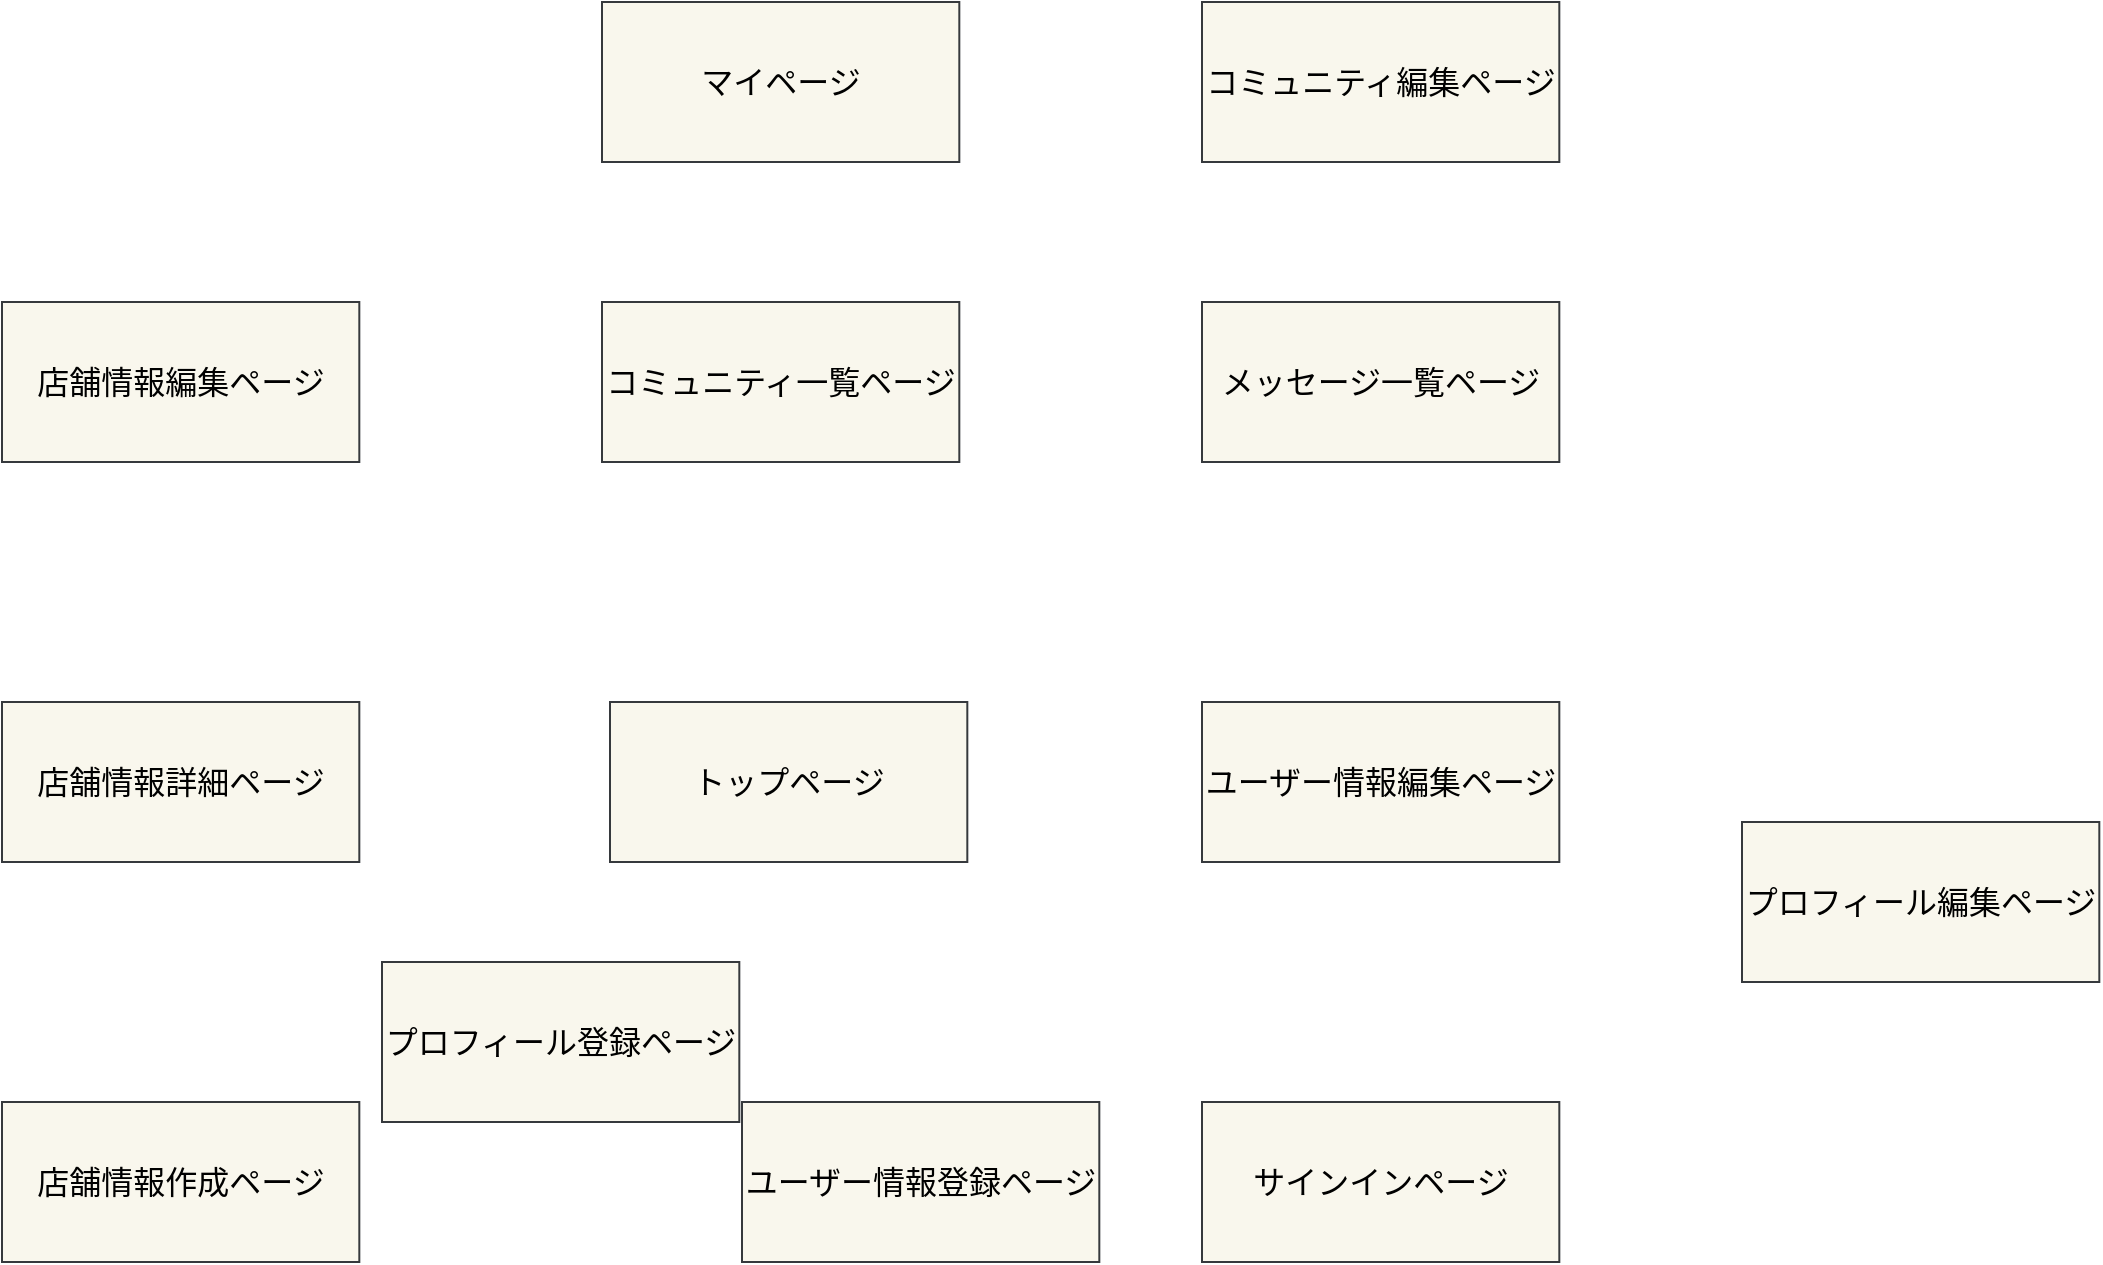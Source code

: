 <mxfile version="13.10.0" type="embed">
    <diagram id="PkXVh8sz4eZBX68_o71-" name="ページ1">
        <mxGraphModel dx="1016" dy="735" grid="1" gridSize="10" guides="1" tooltips="1" connect="1" arrows="1" fold="1" page="1" pageScale="1" pageWidth="1169" pageHeight="827" background="#FFFFFF" math="0" shadow="0">
            <root>
                <mxCell id="0"/>
                <mxCell id="1" parent="0"/>
                <mxCell id="2" value="メッセージ一覧ページ" style="rounded=0;whiteSpace=wrap;html=1;fillColor=#f9f7ed;strokeColor=#36393d;fontColor=#000000;aspect=fixed;fontSize=16;" parent="1" vertex="1">
                    <mxGeometry x="620" y="160" width="178.66" height="80" as="geometry"/>
                </mxCell>
                <mxCell id="4" value="トップページ" style="rounded=0;whiteSpace=wrap;html=1;fillColor=#f9f7ed;strokeColor=#36393d;fontColor=#000000;aspect=fixed;fontSize=16;" parent="1" vertex="1">
                    <mxGeometry x="324" y="360" width="178.66" height="80" as="geometry"/>
                </mxCell>
                <mxCell id="5" value="ユーザー情報編集ページ" style="rounded=0;whiteSpace=wrap;html=1;fillColor=#f9f7ed;strokeColor=#36393d;fontColor=#000000;aspect=fixed;fontSize=16;" parent="1" vertex="1">
                    <mxGeometry x="620" y="360" width="178.66" height="80" as="geometry"/>
                </mxCell>
                <mxCell id="6" value="店舗情報詳細ページ" style="rounded=0;whiteSpace=wrap;html=1;fillColor=#f9f7ed;strokeColor=#36393d;fontColor=#000000;aspect=fixed;fontSize=16;" parent="1" vertex="1">
                    <mxGeometry x="20" y="360" width="178.66" height="80" as="geometry"/>
                </mxCell>
                <mxCell id="7" value="コミュニティ一覧ページ" style="rounded=0;whiteSpace=wrap;html=1;fillColor=#f9f7ed;strokeColor=#36393d;fontColor=#000000;aspect=fixed;fontSize=16;" parent="1" vertex="1">
                    <mxGeometry x="320" y="160" width="178.66" height="80" as="geometry"/>
                </mxCell>
                <mxCell id="8" value="サインインページ" style="rounded=0;whiteSpace=wrap;html=1;fillColor=#f9f7ed;strokeColor=#36393d;fontColor=#000000;aspect=fixed;fontSize=16;" parent="1" vertex="1">
                    <mxGeometry x="620" y="560" width="178.66" height="80" as="geometry"/>
                </mxCell>
                <mxCell id="10" value="店舗情報作成ページ" style="rounded=0;whiteSpace=wrap;html=1;fillColor=#f9f7ed;strokeColor=#36393d;fontColor=#000000;aspect=fixed;fontSize=16;" parent="1" vertex="1">
                    <mxGeometry x="20" y="560" width="178.66" height="80" as="geometry"/>
                </mxCell>
                <mxCell id="12" value="店舗情報編集ページ" style="rounded=0;whiteSpace=wrap;html=1;fillColor=#f9f7ed;strokeColor=#36393d;fontColor=#000000;aspect=fixed;fontSize=16;" parent="1" vertex="1">
                    <mxGeometry x="20" y="160" width="178.66" height="80" as="geometry"/>
                </mxCell>
                <mxCell id="36" value="マイページ" style="rounded=0;whiteSpace=wrap;html=1;fillColor=#f9f7ed;strokeColor=#36393d;fontColor=#000000;aspect=fixed;fontSize=16;" parent="1" vertex="1">
                    <mxGeometry x="320" y="10" width="178.66" height="80" as="geometry"/>
                </mxCell>
                <mxCell id="39" value="コミュニティ編集ページ" style="rounded=0;whiteSpace=wrap;html=1;fillColor=#f9f7ed;strokeColor=#36393d;fontColor=#000000;aspect=fixed;fontSize=16;" parent="1" vertex="1">
                    <mxGeometry x="620" y="10" width="178.66" height="80" as="geometry"/>
                </mxCell>
                <mxCell id="43" value="ユーザー情報登録ページ" style="rounded=0;whiteSpace=wrap;html=1;fillColor=#f9f7ed;strokeColor=#36393d;fontColor=#000000;aspect=fixed;fontSize=16;" vertex="1" parent="1">
                    <mxGeometry x="390" y="560" width="178.66" height="80" as="geometry"/>
                </mxCell>
                <mxCell id="44" value="プロフィール編集ページ" style="rounded=0;whiteSpace=wrap;html=1;fillColor=#f9f7ed;strokeColor=#36393d;fontColor=#000000;aspect=fixed;fontSize=16;" vertex="1" parent="1">
                    <mxGeometry x="890" y="420" width="178.66" height="80" as="geometry"/>
                </mxCell>
                <mxCell id="45" value="プロフィール登録ページ" style="rounded=0;whiteSpace=wrap;html=1;fillColor=#f9f7ed;strokeColor=#36393d;fontColor=#000000;aspect=fixed;fontSize=16;" vertex="1" parent="1">
                    <mxGeometry x="210" y="490" width="178.66" height="80" as="geometry"/>
                </mxCell>
            </root>
        </mxGraphModel>
    </diagram>
</mxfile>